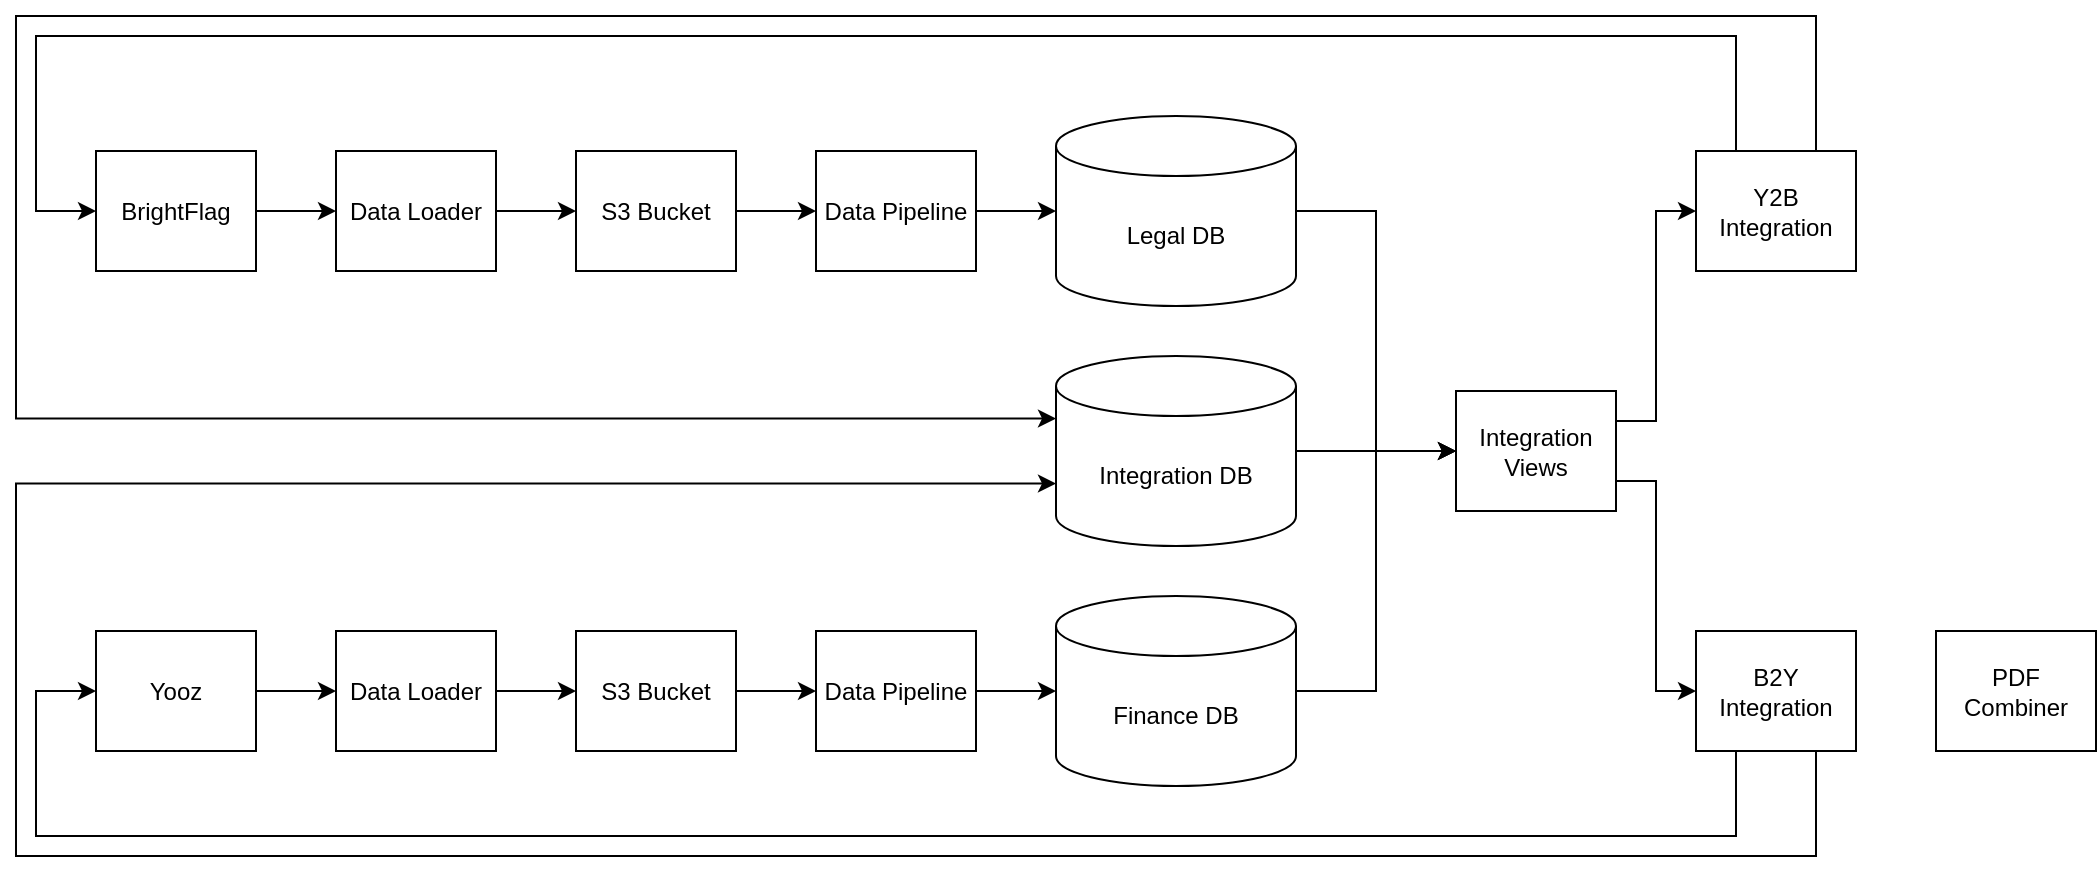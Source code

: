 <mxfile version="24.0.7" type="github">
  <diagram name="Page-1" id="rpXskTdR_856NKPqqqEg">
    <mxGraphModel dx="2442" dy="2269" grid="1" gridSize="10" guides="1" tooltips="1" connect="1" arrows="1" fold="1" page="1" pageScale="1" pageWidth="850" pageHeight="1100" math="0" shadow="0">
      <root>
        <mxCell id="0" />
        <mxCell id="1" parent="0" />
        <mxCell id="hu-sAR_U4PtlPBGoUDsY-30" value="" style="edgeStyle=orthogonalEdgeStyle;rounded=0;orthogonalLoop=1;jettySize=auto;html=1;" edge="1" parent="1" source="hu-sAR_U4PtlPBGoUDsY-1" target="hu-sAR_U4PtlPBGoUDsY-5">
          <mxGeometry relative="1" as="geometry" />
        </mxCell>
        <mxCell id="hu-sAR_U4PtlPBGoUDsY-1" value="BrightFlag" style="rounded=0;whiteSpace=wrap;html=1;" vertex="1" parent="1">
          <mxGeometry y="57.5" width="80" height="60" as="geometry" />
        </mxCell>
        <mxCell id="hu-sAR_U4PtlPBGoUDsY-33" value="" style="edgeStyle=orthogonalEdgeStyle;rounded=0;orthogonalLoop=1;jettySize=auto;html=1;" edge="1" parent="1" source="hu-sAR_U4PtlPBGoUDsY-2" target="hu-sAR_U4PtlPBGoUDsY-6">
          <mxGeometry relative="1" as="geometry" />
        </mxCell>
        <mxCell id="hu-sAR_U4PtlPBGoUDsY-2" value="Yooz" style="rounded=0;whiteSpace=wrap;html=1;" vertex="1" parent="1">
          <mxGeometry y="297.5" width="80" height="60" as="geometry" />
        </mxCell>
        <mxCell id="hu-sAR_U4PtlPBGoUDsY-3" value="Legal DB" style="shape=cylinder3;whiteSpace=wrap;html=1;boundedLbl=1;backgroundOutline=1;size=15;" vertex="1" parent="1">
          <mxGeometry x="480" y="40" width="120" height="95" as="geometry" />
        </mxCell>
        <mxCell id="hu-sAR_U4PtlPBGoUDsY-4" value="Integration DB" style="shape=cylinder3;whiteSpace=wrap;html=1;boundedLbl=1;backgroundOutline=1;size=15;" vertex="1" parent="1">
          <mxGeometry x="480" y="160" width="120" height="95" as="geometry" />
        </mxCell>
        <mxCell id="hu-sAR_U4PtlPBGoUDsY-31" value="" style="edgeStyle=orthogonalEdgeStyle;rounded=0;orthogonalLoop=1;jettySize=auto;html=1;" edge="1" parent="1" source="hu-sAR_U4PtlPBGoUDsY-5" target="hu-sAR_U4PtlPBGoUDsY-12">
          <mxGeometry relative="1" as="geometry" />
        </mxCell>
        <mxCell id="hu-sAR_U4PtlPBGoUDsY-5" value="Data Loader" style="rounded=0;whiteSpace=wrap;html=1;" vertex="1" parent="1">
          <mxGeometry x="120" y="57.5" width="80" height="60" as="geometry" />
        </mxCell>
        <mxCell id="hu-sAR_U4PtlPBGoUDsY-34" value="" style="edgeStyle=orthogonalEdgeStyle;rounded=0;orthogonalLoop=1;jettySize=auto;html=1;" edge="1" parent="1" source="hu-sAR_U4PtlPBGoUDsY-6" target="hu-sAR_U4PtlPBGoUDsY-13">
          <mxGeometry relative="1" as="geometry" />
        </mxCell>
        <mxCell id="hu-sAR_U4PtlPBGoUDsY-6" value="Data Loader" style="rounded=0;whiteSpace=wrap;html=1;" vertex="1" parent="1">
          <mxGeometry x="120" y="297.5" width="80" height="60" as="geometry" />
        </mxCell>
        <mxCell id="hu-sAR_U4PtlPBGoUDsY-7" value="Data Pipeline" style="rounded=0;whiteSpace=wrap;html=1;" vertex="1" parent="1">
          <mxGeometry x="360" y="57.5" width="80" height="60" as="geometry" />
        </mxCell>
        <mxCell id="hu-sAR_U4PtlPBGoUDsY-36" value="" style="edgeStyle=orthogonalEdgeStyle;rounded=0;orthogonalLoop=1;jettySize=auto;html=1;" edge="1" parent="1" source="hu-sAR_U4PtlPBGoUDsY-8" target="hu-sAR_U4PtlPBGoUDsY-9">
          <mxGeometry relative="1" as="geometry" />
        </mxCell>
        <mxCell id="hu-sAR_U4PtlPBGoUDsY-8" value="Data Pipeline" style="rounded=0;whiteSpace=wrap;html=1;" vertex="1" parent="1">
          <mxGeometry x="360" y="297.5" width="80" height="60" as="geometry" />
        </mxCell>
        <mxCell id="hu-sAR_U4PtlPBGoUDsY-9" value="Finance DB" style="shape=cylinder3;whiteSpace=wrap;html=1;boundedLbl=1;backgroundOutline=1;size=15;" vertex="1" parent="1">
          <mxGeometry x="480" y="280" width="120" height="95" as="geometry" />
        </mxCell>
        <mxCell id="hu-sAR_U4PtlPBGoUDsY-32" value="" style="edgeStyle=orthogonalEdgeStyle;rounded=0;orthogonalLoop=1;jettySize=auto;html=1;" edge="1" parent="1" source="hu-sAR_U4PtlPBGoUDsY-12" target="hu-sAR_U4PtlPBGoUDsY-7">
          <mxGeometry relative="1" as="geometry" />
        </mxCell>
        <mxCell id="hu-sAR_U4PtlPBGoUDsY-12" value="S3 Bucket" style="rounded=0;whiteSpace=wrap;html=1;" vertex="1" parent="1">
          <mxGeometry x="240" y="57.5" width="80" height="60" as="geometry" />
        </mxCell>
        <mxCell id="hu-sAR_U4PtlPBGoUDsY-35" value="" style="edgeStyle=orthogonalEdgeStyle;rounded=0;orthogonalLoop=1;jettySize=auto;html=1;" edge="1" parent="1" source="hu-sAR_U4PtlPBGoUDsY-13" target="hu-sAR_U4PtlPBGoUDsY-8">
          <mxGeometry relative="1" as="geometry" />
        </mxCell>
        <mxCell id="hu-sAR_U4PtlPBGoUDsY-13" value="S3 Bucket" style="rounded=0;whiteSpace=wrap;html=1;" vertex="1" parent="1">
          <mxGeometry x="240" y="297.5" width="80" height="60" as="geometry" />
        </mxCell>
        <mxCell id="hu-sAR_U4PtlPBGoUDsY-14" value="Integration&lt;div&gt;Views&lt;/div&gt;" style="rounded=0;whiteSpace=wrap;html=1;" vertex="1" parent="1">
          <mxGeometry x="680" y="177.5" width="80" height="60" as="geometry" />
        </mxCell>
        <mxCell id="hu-sAR_U4PtlPBGoUDsY-15" value="" style="endArrow=classic;html=1;rounded=0;exitX=1;exitY=0.5;exitDx=0;exitDy=0;entryX=0;entryY=0.5;entryDx=0;entryDy=0;entryPerimeter=0;" edge="1" parent="1" source="hu-sAR_U4PtlPBGoUDsY-7" target="hu-sAR_U4PtlPBGoUDsY-3">
          <mxGeometry width="50" height="50" relative="1" as="geometry">
            <mxPoint x="670" y="90" as="sourcePoint" />
            <mxPoint x="720" y="40" as="targetPoint" />
          </mxGeometry>
        </mxCell>
        <mxCell id="hu-sAR_U4PtlPBGoUDsY-26" value="" style="endArrow=classic;html=1;rounded=0;entryX=0;entryY=0.5;entryDx=0;entryDy=0;exitX=1;exitY=0.5;exitDx=0;exitDy=0;exitPerimeter=0;edgeStyle=orthogonalEdgeStyle;" edge="1" parent="1" source="hu-sAR_U4PtlPBGoUDsY-3" target="hu-sAR_U4PtlPBGoUDsY-14">
          <mxGeometry width="50" height="50" relative="1" as="geometry">
            <mxPoint x="750" y="510" as="sourcePoint" />
            <mxPoint x="800" y="460" as="targetPoint" />
          </mxGeometry>
        </mxCell>
        <mxCell id="hu-sAR_U4PtlPBGoUDsY-27" value="" style="endArrow=classic;html=1;rounded=0;exitX=1;exitY=0.5;exitDx=0;exitDy=0;exitPerimeter=0;entryX=0;entryY=0.5;entryDx=0;entryDy=0;" edge="1" parent="1" source="hu-sAR_U4PtlPBGoUDsY-4" target="hu-sAR_U4PtlPBGoUDsY-14">
          <mxGeometry width="50" height="50" relative="1" as="geometry">
            <mxPoint x="750" y="510" as="sourcePoint" />
            <mxPoint x="800" y="460" as="targetPoint" />
          </mxGeometry>
        </mxCell>
        <mxCell id="hu-sAR_U4PtlPBGoUDsY-28" value="" style="endArrow=classic;html=1;rounded=0;exitX=1;exitY=0.5;exitDx=0;exitDy=0;exitPerimeter=0;entryX=0;entryY=0.5;entryDx=0;entryDy=0;edgeStyle=orthogonalEdgeStyle;" edge="1" parent="1" source="hu-sAR_U4PtlPBGoUDsY-9" target="hu-sAR_U4PtlPBGoUDsY-14">
          <mxGeometry width="50" height="50" relative="1" as="geometry">
            <mxPoint x="750" y="510" as="sourcePoint" />
            <mxPoint x="800" y="460" as="targetPoint" />
          </mxGeometry>
        </mxCell>
        <mxCell id="hu-sAR_U4PtlPBGoUDsY-37" value="PDF Combiner" style="rounded=0;whiteSpace=wrap;html=1;" vertex="1" parent="1">
          <mxGeometry x="920" y="297.5" width="80" height="60" as="geometry" />
        </mxCell>
        <mxCell id="hu-sAR_U4PtlPBGoUDsY-38" value="B2Y Integration" style="rounded=0;whiteSpace=wrap;html=1;" vertex="1" parent="1">
          <mxGeometry x="800" y="297.5" width="80" height="60" as="geometry" />
        </mxCell>
        <mxCell id="hu-sAR_U4PtlPBGoUDsY-39" value="Y2B Integration" style="rounded=0;whiteSpace=wrap;html=1;" vertex="1" parent="1">
          <mxGeometry x="800" y="57.5" width="80" height="60" as="geometry" />
        </mxCell>
        <mxCell id="hu-sAR_U4PtlPBGoUDsY-40" value="" style="endArrow=classic;html=1;rounded=0;exitX=1;exitY=0.75;exitDx=0;exitDy=0;entryX=0;entryY=0.5;entryDx=0;entryDy=0;edgeStyle=orthogonalEdgeStyle;" edge="1" parent="1" source="hu-sAR_U4PtlPBGoUDsY-14" target="hu-sAR_U4PtlPBGoUDsY-38">
          <mxGeometry width="50" height="50" relative="1" as="geometry">
            <mxPoint x="750" y="520" as="sourcePoint" />
            <mxPoint x="800" y="470" as="targetPoint" />
          </mxGeometry>
        </mxCell>
        <mxCell id="hu-sAR_U4PtlPBGoUDsY-41" value="" style="endArrow=classic;html=1;rounded=0;exitX=1;exitY=0.25;exitDx=0;exitDy=0;entryX=0;entryY=0.5;entryDx=0;entryDy=0;edgeStyle=orthogonalEdgeStyle;" edge="1" parent="1" source="hu-sAR_U4PtlPBGoUDsY-14" target="hu-sAR_U4PtlPBGoUDsY-39">
          <mxGeometry width="50" height="50" relative="1" as="geometry">
            <mxPoint x="750" y="520" as="sourcePoint" />
            <mxPoint x="800" y="470" as="targetPoint" />
          </mxGeometry>
        </mxCell>
        <mxCell id="hu-sAR_U4PtlPBGoUDsY-42" value="" style="endArrow=classic;html=1;rounded=0;exitX=0.25;exitY=1;exitDx=0;exitDy=0;entryX=0;entryY=0.5;entryDx=0;entryDy=0;edgeStyle=orthogonalEdgeStyle;" edge="1" parent="1" source="hu-sAR_U4PtlPBGoUDsY-38" target="hu-sAR_U4PtlPBGoUDsY-2">
          <mxGeometry width="50" height="50" relative="1" as="geometry">
            <mxPoint x="750" y="520" as="sourcePoint" />
            <mxPoint x="800" y="470" as="targetPoint" />
            <Array as="points">
              <mxPoint x="820" y="400" />
              <mxPoint x="-30" y="400" />
              <mxPoint x="-30" y="328" />
            </Array>
          </mxGeometry>
        </mxCell>
        <mxCell id="hu-sAR_U4PtlPBGoUDsY-43" value="" style="endArrow=classic;html=1;rounded=0;entryX=0;entryY=0;entryDx=0;entryDy=63.75;entryPerimeter=0;edgeStyle=orthogonalEdgeStyle;exitX=0.75;exitY=1;exitDx=0;exitDy=0;" edge="1" parent="1" source="hu-sAR_U4PtlPBGoUDsY-38" target="hu-sAR_U4PtlPBGoUDsY-4">
          <mxGeometry width="50" height="50" relative="1" as="geometry">
            <mxPoint x="830" y="360" as="sourcePoint" />
            <mxPoint x="690" y="470" as="targetPoint" />
            <Array as="points">
              <mxPoint x="860" y="410" />
              <mxPoint x="-40" y="410" />
              <mxPoint x="-40" y="224" />
            </Array>
          </mxGeometry>
        </mxCell>
        <mxCell id="hu-sAR_U4PtlPBGoUDsY-44" value="" style="endArrow=classic;html=1;rounded=0;exitX=0.25;exitY=0;exitDx=0;exitDy=0;entryX=0;entryY=0.5;entryDx=0;entryDy=0;edgeStyle=orthogonalEdgeStyle;" edge="1" parent="1" source="hu-sAR_U4PtlPBGoUDsY-39" target="hu-sAR_U4PtlPBGoUDsY-1">
          <mxGeometry width="50" height="50" relative="1" as="geometry">
            <mxPoint x="640" y="520" as="sourcePoint" />
            <mxPoint x="690" y="470" as="targetPoint" />
            <Array as="points">
              <mxPoint x="820" />
              <mxPoint x="-30" />
              <mxPoint x="-30" y="88" />
            </Array>
          </mxGeometry>
        </mxCell>
        <mxCell id="hu-sAR_U4PtlPBGoUDsY-45" value="" style="endArrow=classic;html=1;rounded=0;exitX=0.75;exitY=0;exitDx=0;exitDy=0;entryX=0;entryY=0;entryDx=0;entryDy=31.25;entryPerimeter=0;edgeStyle=orthogonalEdgeStyle;" edge="1" parent="1" source="hu-sAR_U4PtlPBGoUDsY-39" target="hu-sAR_U4PtlPBGoUDsY-4">
          <mxGeometry width="50" height="50" relative="1" as="geometry">
            <mxPoint x="640" y="520" as="sourcePoint" />
            <mxPoint x="690" y="470" as="targetPoint" />
            <Array as="points">
              <mxPoint x="860" y="-10" />
              <mxPoint x="-40" y="-10" />
              <mxPoint x="-40" y="191" />
            </Array>
          </mxGeometry>
        </mxCell>
      </root>
    </mxGraphModel>
  </diagram>
</mxfile>
